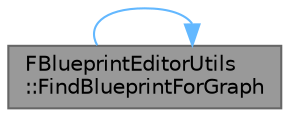 digraph "FBlueprintEditorUtils::FindBlueprintForGraph"
{
 // INTERACTIVE_SVG=YES
 // LATEX_PDF_SIZE
  bgcolor="transparent";
  edge [fontname=Helvetica,fontsize=10,labelfontname=Helvetica,labelfontsize=10];
  node [fontname=Helvetica,fontsize=10,shape=box,height=0.2,width=0.4];
  rankdir="LR";
  Node1 [id="Node000001",label="FBlueprintEditorUtils\l::FindBlueprintForGraph",height=0.2,width=0.4,color="gray40", fillcolor="grey60", style="filled", fontcolor="black",tooltip="Helper function to get the blueprint that ultimately owns a graph."];
  Node1 -> Node1 [id="edge1_Node000001_Node000001",color="steelblue1",style="solid",tooltip=" "];
}
